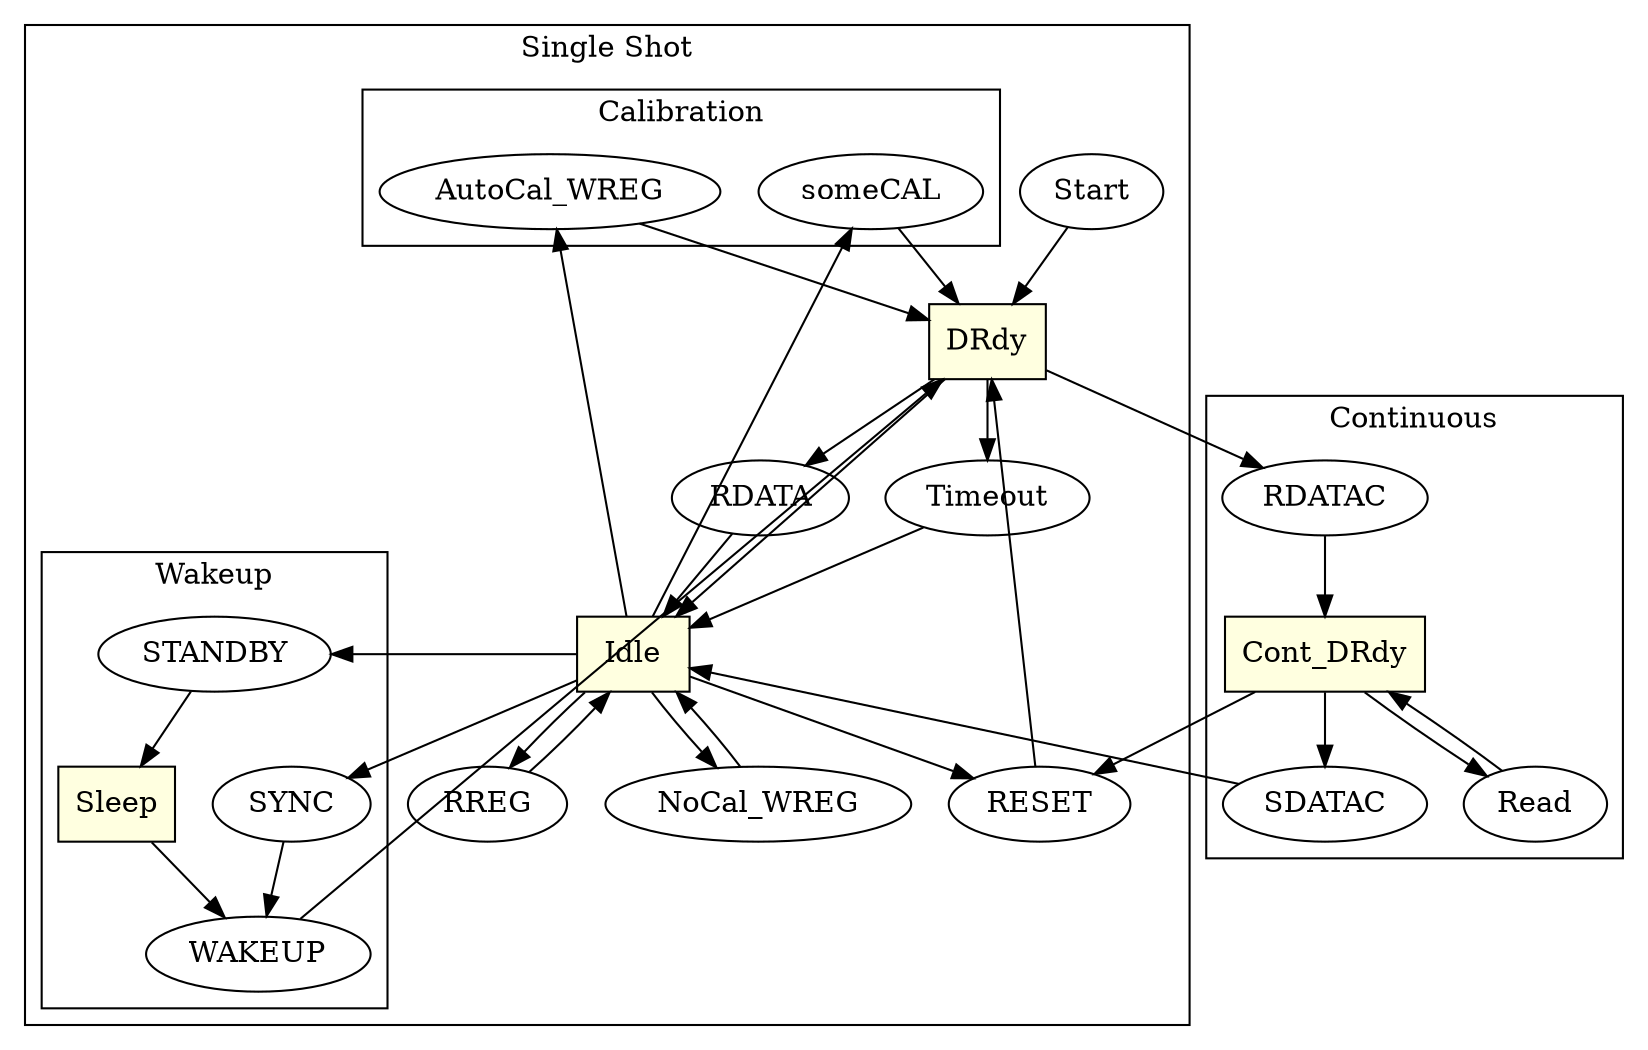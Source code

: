 digraph Ads1256_States {

    graph [splines=false];

    DRdy, Cont_DRdy, Idle, Sleep [shape=box, fillcolor=lightyellow, style=filled ]

    subgraph cluster_oneshot {
        label = "Single Shot"

        Start -> DRdy  -> Idle
        DRdy  -> RDATA -> Idle
        Idle  -> RREG  -> Idle
        Idle  -> NoCal_WREG  -> Idle
        Idle  -> RESET -> DRdy
        Idle -> STANDBY
        Idle -> SYNC
        WAKEUP -> DRdy
        Idle -> someCAL -> DRdy
        Idle -> AutoCal_WREG -> DRdy
        DRdy -> Timeout -> Idle

        subgraph cluster_wakeup {
            label = "Wakeup"

            STANDBY -> Sleep -> WAKEUP
            SYNC    -> WAKEUP
        }

        subgraph cluster_calibrate {
            label = "Calibration"

            someCAL
            AutoCal_WREG
        }
    }

    subgraph cluster_continuous {
        label = "Continuous"

        DRdy      -> RDATAC -> Cont_DRdy
        Cont_DRdy -> Read   -> Cont_DRdy
        Cont_DRdy -> SDATAC -> Idle
        Cont_DRdy -> RESET
    }
}